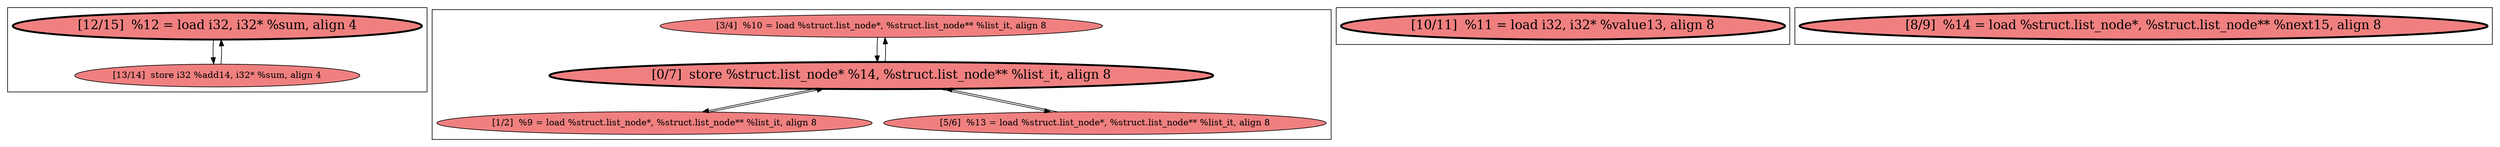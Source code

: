 
digraph G {



node241->node240 [ ]
node236->node237 [ ]
node237->node236 [ ]
node238->node237 [ ]
node235->node237 [ ]
node237->node235 [ ]
node240->node241 [ ]
node237->node238 [ ]


subgraph cluster3 {


node242 [penwidth=3.0,fontsize=20,fillcolor=lightcoral,label="[10/11]  %11 = load i32, i32* %value13, align 8",shape=ellipse,style=filled ]



}

subgraph cluster2 {


node241 [penwidth=3.0,fontsize=20,fillcolor=lightcoral,label="[12/15]  %12 = load i32, i32* %sum, align 4",shape=ellipse,style=filled ]
node240 [fillcolor=lightcoral,label="[13/14]  store i32 %add14, i32* %sum, align 4",shape=ellipse,style=filled ]



}

subgraph cluster0 {


node237 [penwidth=3.0,fontsize=20,fillcolor=lightcoral,label="[0/7]  store %struct.list_node* %14, %struct.list_node** %list_it, align 8",shape=ellipse,style=filled ]
node238 [fillcolor=lightcoral,label="[1/2]  %9 = load %struct.list_node*, %struct.list_node** %list_it, align 8",shape=ellipse,style=filled ]
node235 [fillcolor=lightcoral,label="[5/6]  %13 = load %struct.list_node*, %struct.list_node** %list_it, align 8",shape=ellipse,style=filled ]
node236 [fillcolor=lightcoral,label="[3/4]  %10 = load %struct.list_node*, %struct.list_node** %list_it, align 8",shape=ellipse,style=filled ]



}

subgraph cluster1 {


node239 [penwidth=3.0,fontsize=20,fillcolor=lightcoral,label="[8/9]  %14 = load %struct.list_node*, %struct.list_node** %next15, align 8",shape=ellipse,style=filled ]



}

}
